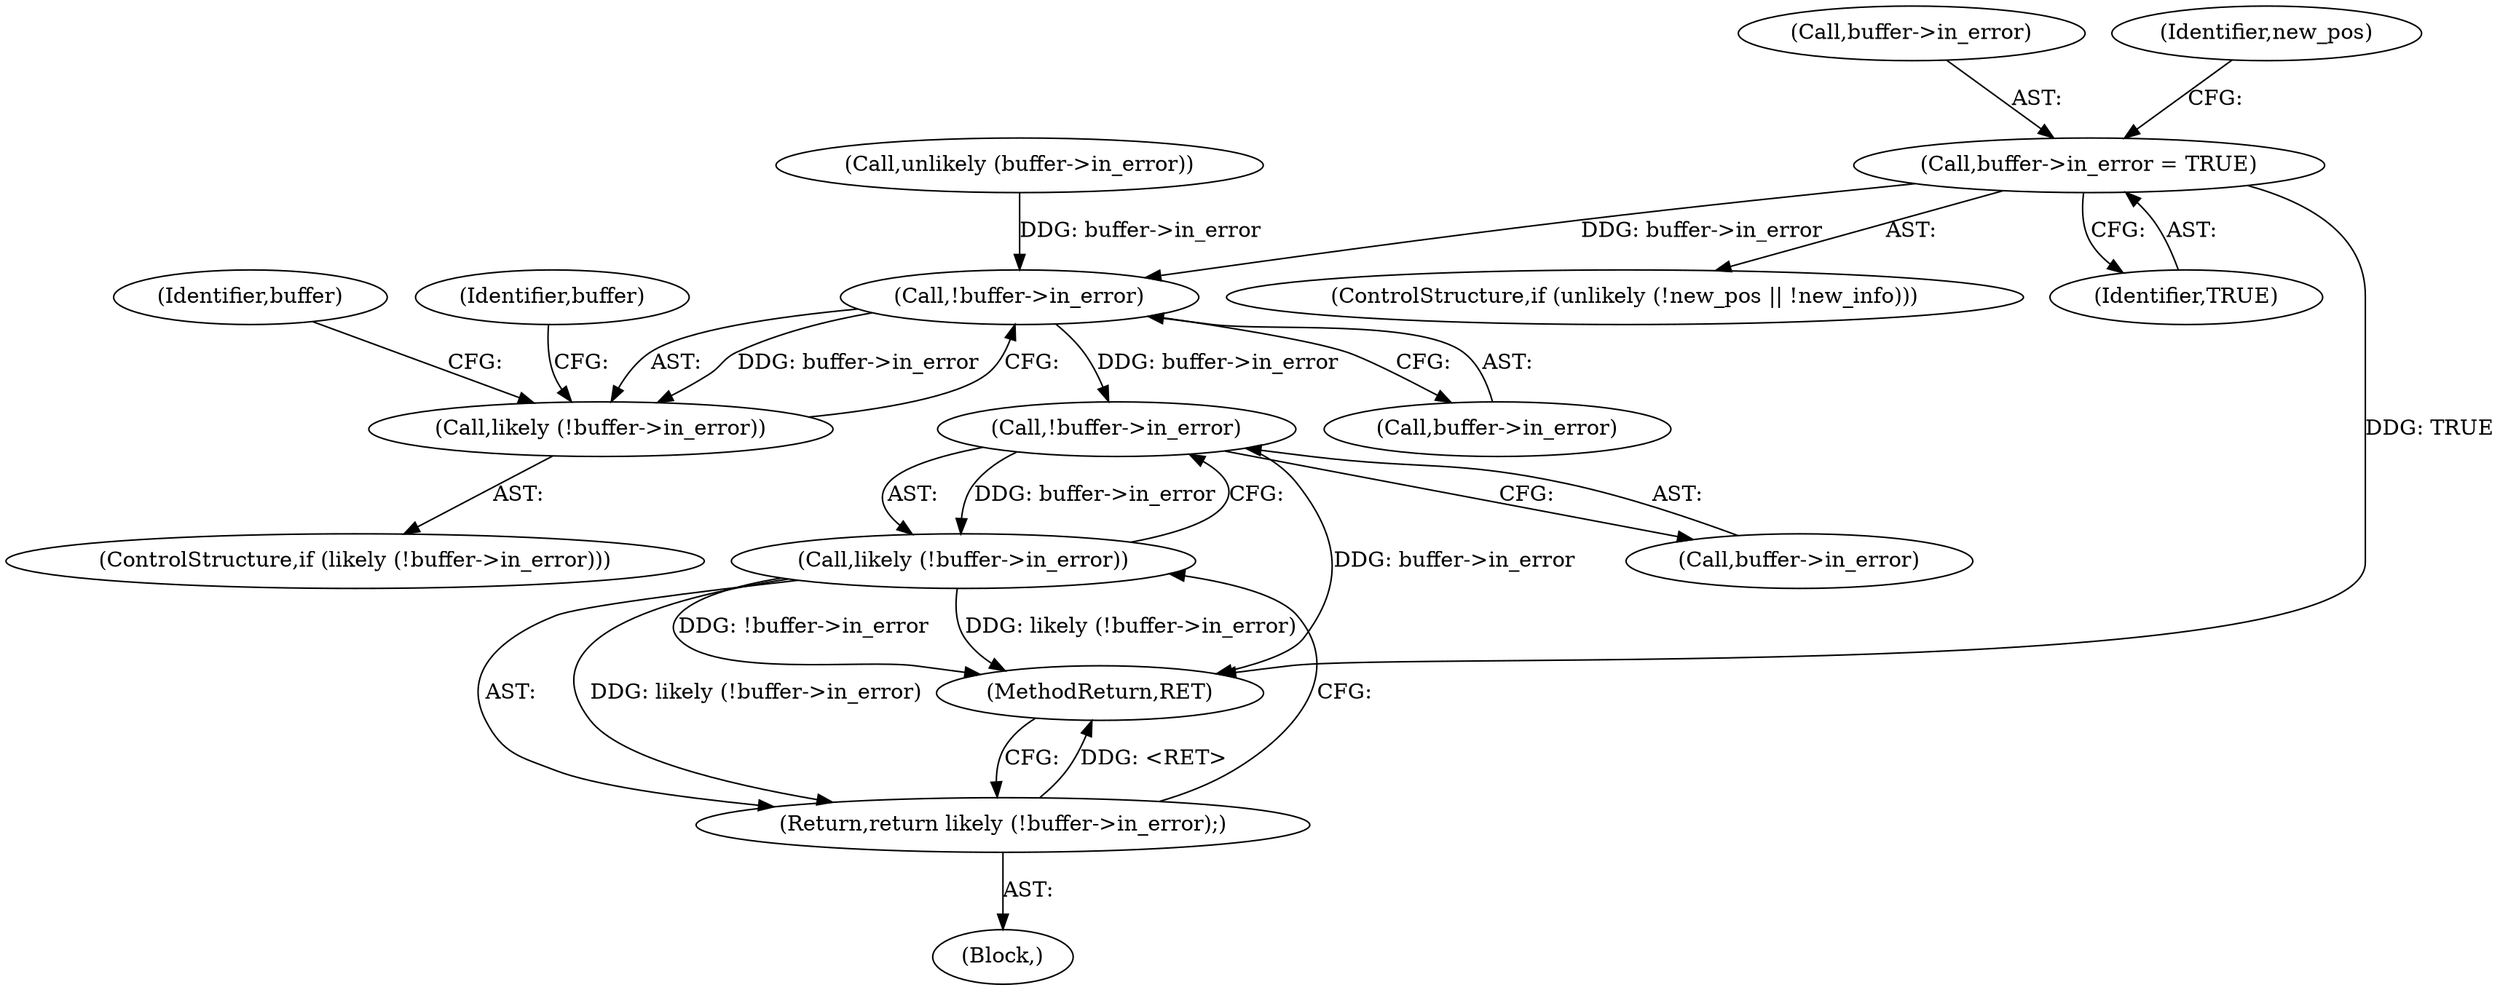 digraph "0_harfbuzz_a6a79df5fe2ed2cd307e7a991346faee164e70d9_1@pointer" {
"1000187" [label="(Call,buffer->in_error = TRUE)"];
"1000224" [label="(Call,!buffer->in_error)"];
"1000223" [label="(Call,likely (!buffer->in_error))"];
"1000235" [label="(Call,!buffer->in_error)"];
"1000234" [label="(Call,likely (!buffer->in_error))"];
"1000233" [label="(Return,return likely (!buffer->in_error);)"];
"1000187" [label="(Call,buffer->in_error = TRUE)"];
"1000230" [label="(Identifier,buffer)"];
"1000237" [label="(Identifier,buffer)"];
"1000234" [label="(Call,likely (!buffer->in_error))"];
"1000222" [label="(ControlStructure,if (likely (!buffer->in_error)))"];
"1000180" [label="(ControlStructure,if (unlikely (!new_pos || !new_info)))"];
"1000224" [label="(Call,!buffer->in_error)"];
"1000225" [label="(Call,buffer->in_error)"];
"1000188" [label="(Call,buffer->in_error)"];
"1000194" [label="(Identifier,new_pos)"];
"1000191" [label="(Identifier,TRUE)"];
"1000239" [label="(MethodReturn,RET)"];
"1000235" [label="(Call,!buffer->in_error)"];
"1000236" [label="(Call,buffer->in_error)"];
"1000113" [label="(Call,unlikely (buffer->in_error))"];
"1000103" [label="(Block,)"];
"1000233" [label="(Return,return likely (!buffer->in_error);)"];
"1000223" [label="(Call,likely (!buffer->in_error))"];
"1000187" -> "1000180"  [label="AST: "];
"1000187" -> "1000191"  [label="CFG: "];
"1000188" -> "1000187"  [label="AST: "];
"1000191" -> "1000187"  [label="AST: "];
"1000194" -> "1000187"  [label="CFG: "];
"1000187" -> "1000239"  [label="DDG: TRUE"];
"1000187" -> "1000224"  [label="DDG: buffer->in_error"];
"1000224" -> "1000223"  [label="AST: "];
"1000224" -> "1000225"  [label="CFG: "];
"1000225" -> "1000224"  [label="AST: "];
"1000223" -> "1000224"  [label="CFG: "];
"1000224" -> "1000223"  [label="DDG: buffer->in_error"];
"1000113" -> "1000224"  [label="DDG: buffer->in_error"];
"1000224" -> "1000235"  [label="DDG: buffer->in_error"];
"1000223" -> "1000222"  [label="AST: "];
"1000230" -> "1000223"  [label="CFG: "];
"1000237" -> "1000223"  [label="CFG: "];
"1000235" -> "1000234"  [label="AST: "];
"1000235" -> "1000236"  [label="CFG: "];
"1000236" -> "1000235"  [label="AST: "];
"1000234" -> "1000235"  [label="CFG: "];
"1000235" -> "1000239"  [label="DDG: buffer->in_error"];
"1000235" -> "1000234"  [label="DDG: buffer->in_error"];
"1000234" -> "1000233"  [label="AST: "];
"1000233" -> "1000234"  [label="CFG: "];
"1000234" -> "1000239"  [label="DDG: !buffer->in_error"];
"1000234" -> "1000239"  [label="DDG: likely (!buffer->in_error)"];
"1000234" -> "1000233"  [label="DDG: likely (!buffer->in_error)"];
"1000233" -> "1000103"  [label="AST: "];
"1000239" -> "1000233"  [label="CFG: "];
"1000233" -> "1000239"  [label="DDG: <RET>"];
}
